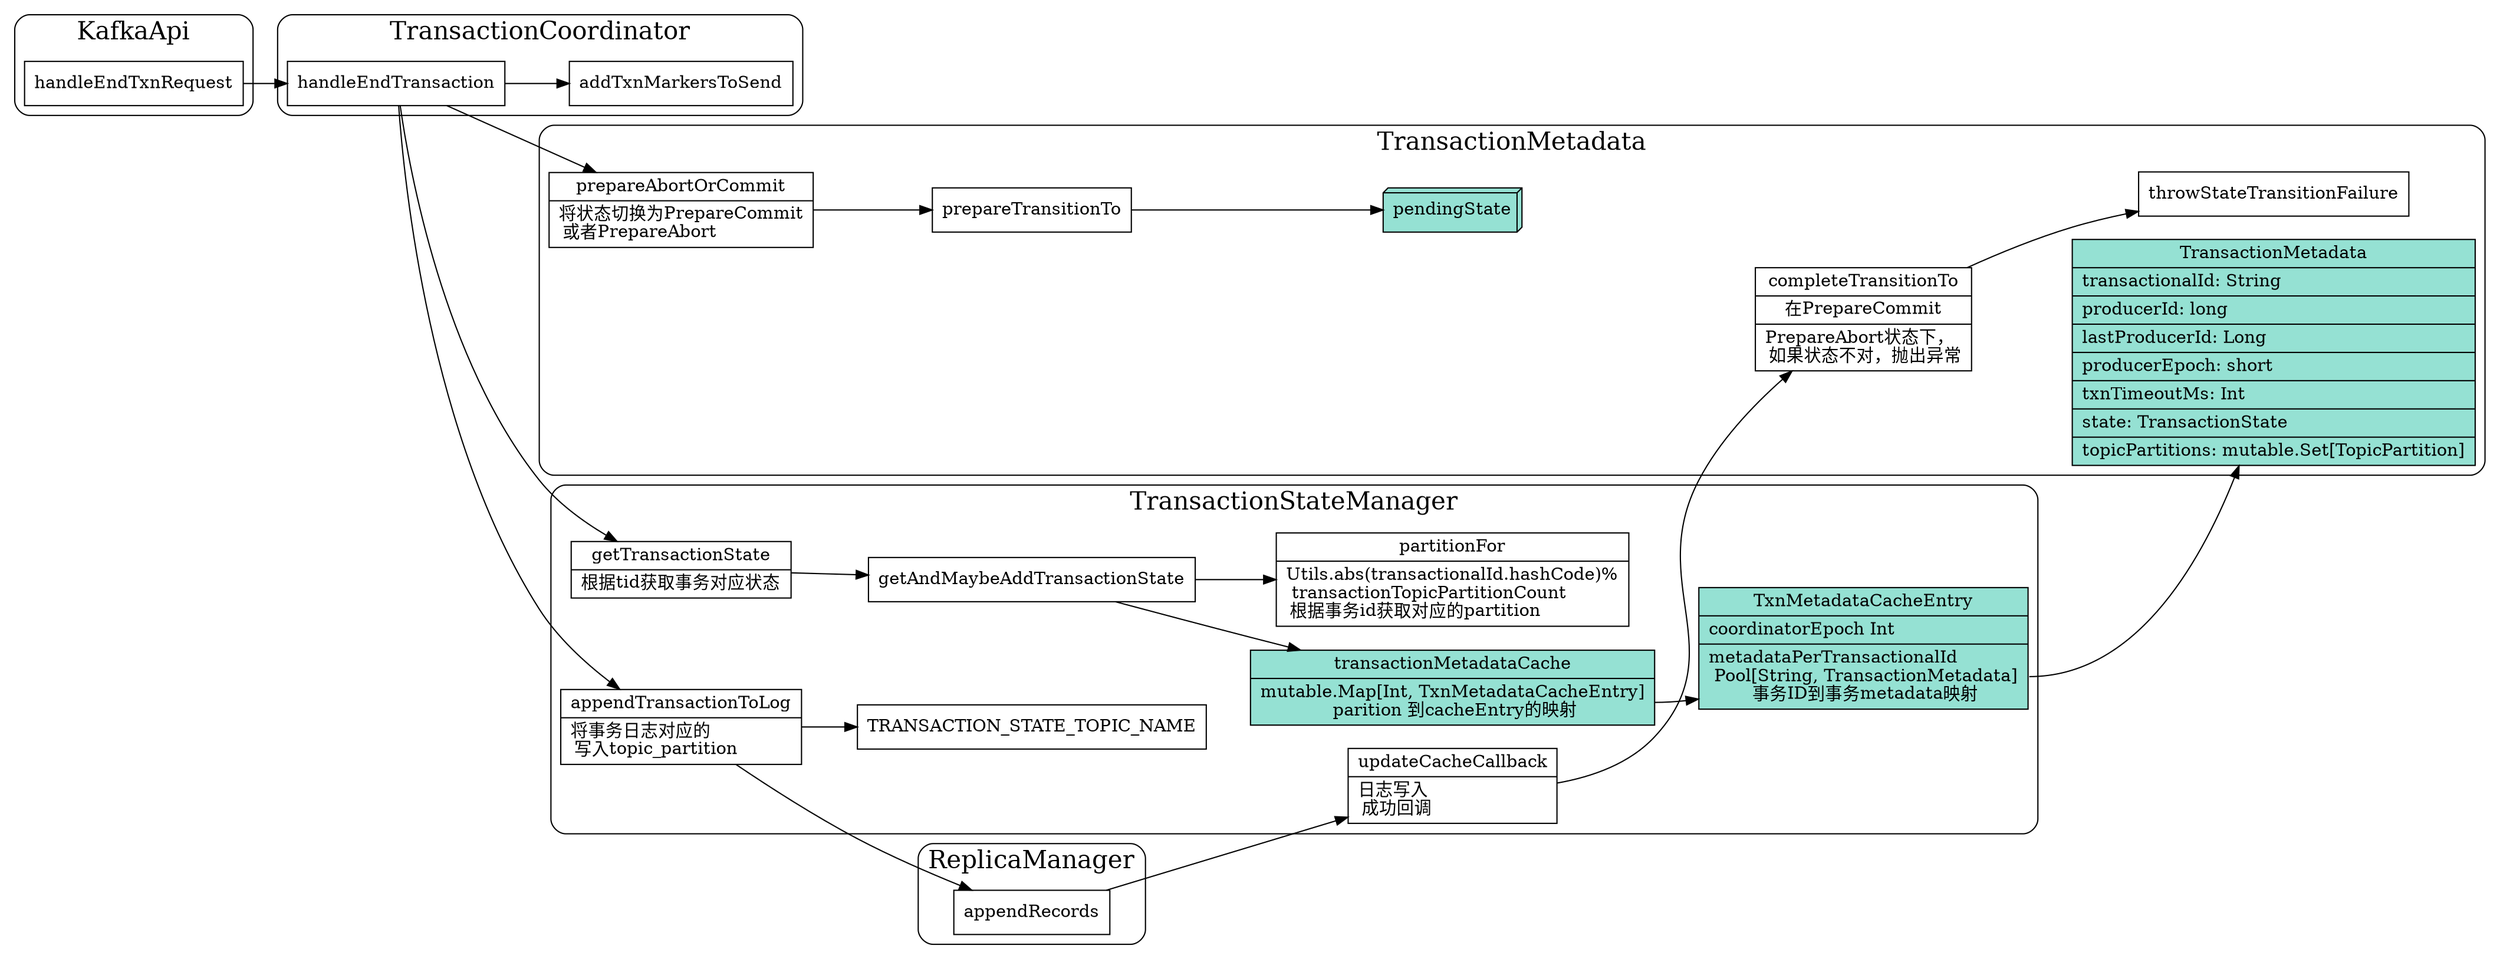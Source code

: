 digraph txn_prepare {
  node[shape=box;];
  newrank=true;
  rankdir=LR;

  subgraph cluster_ReplicaManager {
    graph[label="ReplicaManager";fontsize=20;style=rounded];
    appendRecords;
  };

  subgraph cluster_TransactionMetadata {
    graph[label="TransactionMetadata";fontsize=20;style=rounded];
    TransactionMetadata[
      fillcolor="#95e1d3";
      style=filled;
      shape="record";
      label="{{
        TransactionMetadata|
        transactionalId: String \l|
        producerId: long \l|
        lastProducerId: Long \l|
        producerEpoch: short \l|
        txnTimeoutMs: Int \l|
        state: TransactionState \l|
        <tp> topicPartitions: mutable.Set[TopicPartition]\l
      }}";
    ];
    prepareTransitionTo[
      shape="record";
      label="{{
        prepareTransitionTo
      }}";
    ];
    completeTransitionTo[
      shape="record";
      label="{{
        completeTransitionTo|
        在PrepareCommit|PrepareAbort状态下，\l 
        如果状态不对，抛出异常\l
      }}";
    ];
    pendingState[
      fillcolor="#95e1d3";
      style=filled;
      shape="box3d";
      label="pendingState"
    ];
    prepareAbortOrCommit[
      shape="record";
      label="{{
        prepareAbortOrCommit|
        将状态切换为PrepareCommit\l 
        或者PrepareAbort\l
      }}";
    ];
    prepareAbortOrCommit ->  prepareTransitionTo -> pendingState;
    completeTransitionTo -> throwStateTransitionFailure;
  };

  subgraph cluster_TransactionStateManager {
    graph[label="TransactionStateManager";fontsize=20;style=rounded];
    appendTransactionToLog[
      shape="record";
      label="{{
        appendTransactionToLog|
        将事务日志对应的\l 
        写入topic_partition\l
      }}";
    ];
    getTransactionState[
      shape="record";
      label="{{
        getTransactionState|
        根据tid获取事务对应状态
      }}";
    ];
    transactionMetadataCache[
      fillcolor="#95e1d3";
      style=filled;
      shape="box3d";
      label="transactionMetadataCache"
    ];
    transactionMetadataCache[
      fillcolor="#95e1d3";
      style=filled;
      shape="record";
      label="{{
        transactionMetadataCache|
        <entry>mutable.Map[Int, TxnMetadataCacheEntry]\l
        parition 到cacheEntry的映射
      }}";
    ];
    TxnMetadataCacheEntry[
      shape="record";
      fillcolor="#95e1d3";
      style=filled;
      label="{{
        TxnMetadataCacheEntry|
        coordinatorEpoch Int \l|
        <meta> metadataPerTransactionalId \l 
        Pool[String, TransactionMetadata]\l
        事务ID到事务metadata映射
      }}";
    ];
    partitionFor[
      shape="record";
      label="{{
        partitionFor|
        Utils.abs(transactionalId.hashCode)\%\l transactionTopicPartitionCount 
        \l 根据事务id获取对应的partition\l
      }}";
    ];

    updateCacheCallback[
      shape="record";
      label="{{
        updateCacheCallback|
        日志写入\l 
        成功回调\l
      }}";
    ];
    transactionMetadataCache:entry -> TxnMetadataCacheEntry;
    TxnMetadataCacheEntry:meta -> TransactionMetadata;

    getTransactionState -> getAndMaybeAddTransactionState;
    getAndMaybeAddTransactionState -> {
      transactionMetadataCache;
      partitionFor;
    }

    appendTransactionToLog -> {
      TRANSACTION_STATE_TOPIC_NAME;
      appendRecords;
    };
    appendRecords -> updateCacheCallback -> completeTransitionTo;
  };


  subgraph cluster_TransactionCoordinator {
    graph[label="TransactionCoordinator";fontsize=20;style=rounded];
    handleEndTransaction -> {
      getTransactionState;
      appendTransactionToLog;
      prepareAbortOrCommit;
      addTxnMarkersToSend;
    }
  };
  subgraph cluster_KafkaApi {
    graph[label="KafkaApi";fontsize=20;style=rounded];
    handleEndTxnRequest -> {
      handleEndTransaction;
    }
  };

}
